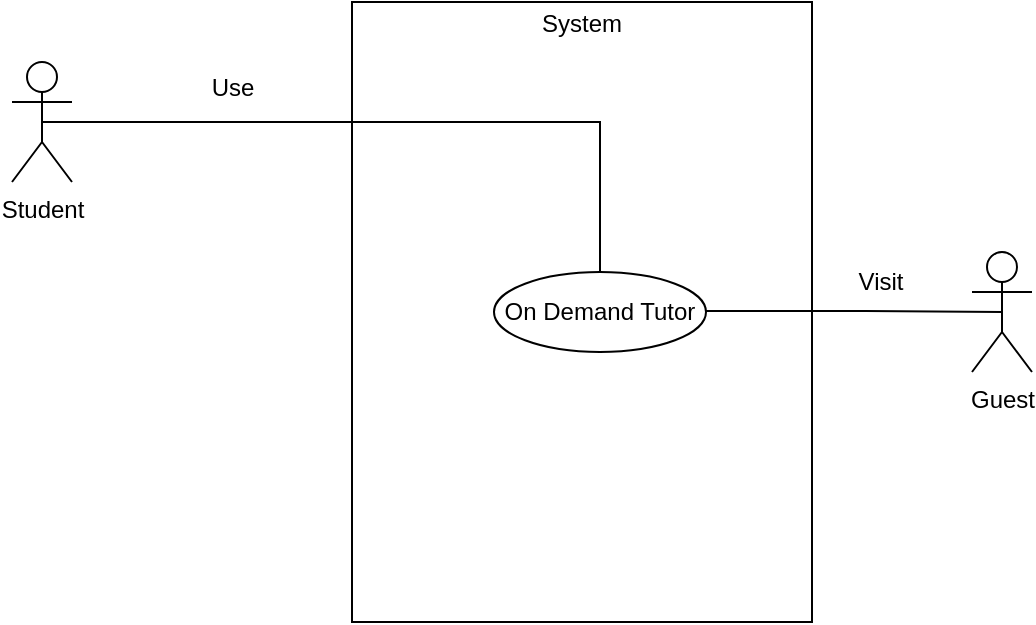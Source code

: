 <mxfile version="25.0.3">
  <diagram name="Trang-1" id="G4h9ja2mfrsMN4oZUiwR">
    <mxGraphModel dx="1050" dy="522" grid="1" gridSize="10" guides="1" tooltips="1" connect="1" arrows="1" fold="1" page="1" pageScale="1" pageWidth="827" pageHeight="1169" math="0" shadow="0">
      <root>
        <mxCell id="0" />
        <mxCell id="1" parent="0" />
        <mxCell id="nhEuf4DRmhssYW6jspNy-1" value="&lt;div&gt;System&lt;/div&gt;&lt;div&gt;&lt;br&gt;&lt;/div&gt;&lt;div&gt;&lt;br&gt;&lt;/div&gt;&lt;div&gt;&lt;br&gt;&lt;/div&gt;&lt;div&gt;&lt;br&gt;&lt;/div&gt;&lt;div&gt;&lt;br&gt;&lt;/div&gt;&lt;div&gt;&lt;br&gt;&lt;/div&gt;&lt;div&gt;&lt;br&gt;&lt;/div&gt;&lt;div&gt;&lt;br&gt;&lt;/div&gt;&lt;div&gt;&lt;br&gt;&lt;/div&gt;&lt;div&gt;&lt;br&gt;&lt;/div&gt;&lt;div&gt;&lt;br&gt;&lt;/div&gt;&lt;div&gt;&lt;br&gt;&lt;/div&gt;&lt;div&gt;&lt;br&gt;&lt;/div&gt;&lt;div&gt;&lt;br&gt;&lt;/div&gt;&lt;div&gt;&lt;br&gt;&lt;/div&gt;&lt;div&gt;&lt;br&gt;&lt;/div&gt;&lt;div&gt;&lt;br&gt;&lt;/div&gt;&lt;div&gt;&lt;br&gt;&lt;/div&gt;&lt;div&gt;&lt;br&gt;&lt;/div&gt;&lt;div&gt;&lt;br&gt;&lt;/div&gt;" style="html=1;whiteSpace=wrap;align=center;" vertex="1" parent="1">
          <mxGeometry x="290" y="70" width="230" height="310" as="geometry" />
        </mxCell>
        <mxCell id="nhEuf4DRmhssYW6jspNy-3" value="On Demand Tutor" style="ellipse;whiteSpace=wrap;html=1;" vertex="1" parent="1">
          <mxGeometry x="361" y="205" width="106" height="40" as="geometry" />
        </mxCell>
        <mxCell id="nhEuf4DRmhssYW6jspNy-4" value="Guest" style="shape=umlActor;verticalLabelPosition=bottom;verticalAlign=top;html=1;" vertex="1" parent="1">
          <mxGeometry x="600" y="195" width="30" height="60" as="geometry" />
        </mxCell>
        <mxCell id="nhEuf4DRmhssYW6jspNy-5" value="" style="endArrow=none;startArrow=none;endFill=0;startFill=0;endSize=8;html=1;verticalAlign=bottom;labelBackgroundColor=none;strokeWidth=1;rounded=0;entryX=0.5;entryY=0.5;entryDx=0;entryDy=0;entryPerimeter=0;" edge="1" parent="1" target="nhEuf4DRmhssYW6jspNy-4">
          <mxGeometry width="160" relative="1" as="geometry">
            <mxPoint x="467" y="224.5" as="sourcePoint" />
            <mxPoint x="550" y="225" as="targetPoint" />
            <Array as="points">
              <mxPoint x="547" y="224.5" />
            </Array>
          </mxGeometry>
        </mxCell>
        <mxCell id="nhEuf4DRmhssYW6jspNy-6" value="Visit" style="text;html=1;align=center;verticalAlign=middle;resizable=0;points=[];autosize=1;strokeColor=none;fillColor=none;" vertex="1" parent="1">
          <mxGeometry x="529" y="195" width="50" height="30" as="geometry" />
        </mxCell>
        <mxCell id="nhEuf4DRmhssYW6jspNy-8" style="edgeStyle=orthogonalEdgeStyle;rounded=0;orthogonalLoop=1;jettySize=auto;html=1;exitX=0.5;exitY=0.5;exitDx=0;exitDy=0;exitPerimeter=0;entryX=0.5;entryY=0;entryDx=0;entryDy=0;endArrow=none;endFill=0;" edge="1" parent="1" source="nhEuf4DRmhssYW6jspNy-7" target="nhEuf4DRmhssYW6jspNy-3">
          <mxGeometry relative="1" as="geometry">
            <Array as="points">
              <mxPoint x="414" y="130" />
            </Array>
          </mxGeometry>
        </mxCell>
        <mxCell id="nhEuf4DRmhssYW6jspNy-7" value="Student" style="shape=umlActor;verticalLabelPosition=bottom;verticalAlign=top;html=1;" vertex="1" parent="1">
          <mxGeometry x="120" y="100" width="30" height="60" as="geometry" />
        </mxCell>
        <mxCell id="nhEuf4DRmhssYW6jspNy-9" value="Use" style="text;html=1;align=center;verticalAlign=middle;resizable=0;points=[];autosize=1;strokeColor=none;fillColor=none;" vertex="1" parent="1">
          <mxGeometry x="210" y="98" width="40" height="30" as="geometry" />
        </mxCell>
      </root>
    </mxGraphModel>
  </diagram>
</mxfile>
